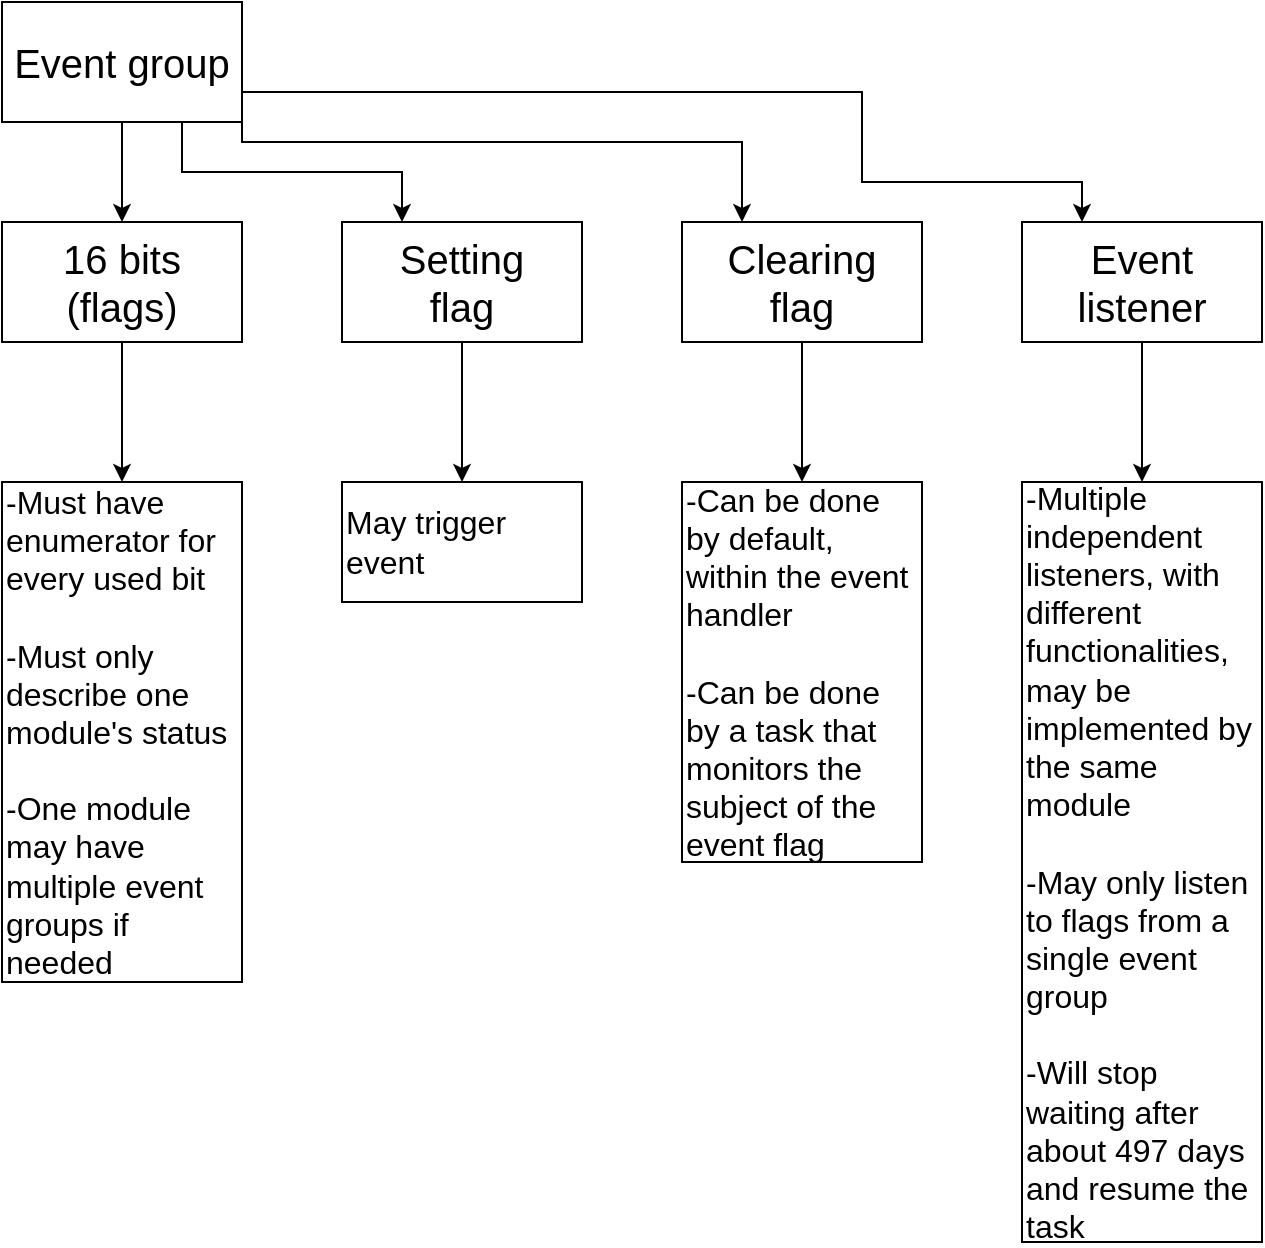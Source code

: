 <mxfile version="14.9.4" type="gitlab" pages="4">
  <diagram id="Y_pxN1ILBYRpmXnO8iiJ" name="Events">
    <mxGraphModel dx="1422" dy="737" grid="1" gridSize="10" guides="1" tooltips="1" connect="1" arrows="1" fold="1" page="1" pageScale="1" pageWidth="827" pageHeight="1169" math="0" shadow="0">
      <root>
        <mxCell id="0" />
        <mxCell id="1" parent="0" />
        <mxCell id="wJavUNHXdekB84u4CEjK-10" value="" style="edgeStyle=orthogonalEdgeStyle;rounded=0;orthogonalLoop=1;jettySize=auto;html=1;" parent="1" source="wJavUNHXdekB84u4CEjK-1" target="wJavUNHXdekB84u4CEjK-9" edge="1">
          <mxGeometry relative="1" as="geometry" />
        </mxCell>
        <mxCell id="wJavUNHXdekB84u4CEjK-13" style="edgeStyle=orthogonalEdgeStyle;rounded=0;orthogonalLoop=1;jettySize=auto;html=1;exitX=0.75;exitY=1;exitDx=0;exitDy=0;entryX=0.25;entryY=0;entryDx=0;entryDy=0;" parent="1" source="wJavUNHXdekB84u4CEjK-1" target="wJavUNHXdekB84u4CEjK-11" edge="1">
          <mxGeometry relative="1" as="geometry" />
        </mxCell>
        <mxCell id="wJavUNHXdekB84u4CEjK-15" style="edgeStyle=orthogonalEdgeStyle;rounded=0;orthogonalLoop=1;jettySize=auto;html=1;exitX=1;exitY=0.75;exitDx=0;exitDy=0;entryX=0.25;entryY=0;entryDx=0;entryDy=0;" parent="1" source="wJavUNHXdekB84u4CEjK-1" target="wJavUNHXdekB84u4CEjK-12" edge="1">
          <mxGeometry relative="1" as="geometry">
            <Array as="points">
              <mxPoint x="140" y="90" />
              <mxPoint x="390" y="90" />
            </Array>
          </mxGeometry>
        </mxCell>
        <mxCell id="wJavUNHXdekB84u4CEjK-1" value="&lt;font style=&quot;font-size: 20px&quot;&gt;Event group&lt;/font&gt;" style="rounded=0;whiteSpace=wrap;html=1;" parent="1" vertex="1">
          <mxGeometry x="20" y="20" width="120" height="60" as="geometry" />
        </mxCell>
        <mxCell id="wJavUNHXdekB84u4CEjK-22" value="" style="edgeStyle=orthogonalEdgeStyle;rounded=0;orthogonalLoop=1;jettySize=auto;html=1;" parent="1" source="wJavUNHXdekB84u4CEjK-9" target="wJavUNHXdekB84u4CEjK-21" edge="1">
          <mxGeometry relative="1" as="geometry" />
        </mxCell>
        <mxCell id="wJavUNHXdekB84u4CEjK-9" value="&lt;font style=&quot;font-size: 20px&quot;&gt;16 bits&lt;br&gt;(flags)&lt;/font&gt;" style="rounded=0;whiteSpace=wrap;html=1;" parent="1" vertex="1">
          <mxGeometry x="20" y="130" width="120" height="60" as="geometry" />
        </mxCell>
        <mxCell id="wJavUNHXdekB84u4CEjK-24" value="" style="edgeStyle=orthogonalEdgeStyle;rounded=0;orthogonalLoop=1;jettySize=auto;html=1;" parent="1" source="wJavUNHXdekB84u4CEjK-11" target="wJavUNHXdekB84u4CEjK-23" edge="1">
          <mxGeometry relative="1" as="geometry" />
        </mxCell>
        <mxCell id="wJavUNHXdekB84u4CEjK-11" value="&lt;span style=&quot;font-size: 20px&quot;&gt;Setting&lt;br&gt;flag&lt;/span&gt;" style="rounded=0;whiteSpace=wrap;html=1;" parent="1" vertex="1">
          <mxGeometry x="190" y="130" width="120" height="60" as="geometry" />
        </mxCell>
        <mxCell id="wJavUNHXdekB84u4CEjK-26" value="" style="edgeStyle=orthogonalEdgeStyle;rounded=0;orthogonalLoop=1;jettySize=auto;html=1;" parent="1" source="wJavUNHXdekB84u4CEjK-12" target="wJavUNHXdekB84u4CEjK-25" edge="1">
          <mxGeometry relative="1" as="geometry" />
        </mxCell>
        <mxCell id="wJavUNHXdekB84u4CEjK-12" value="&lt;span style=&quot;font-size: 20px&quot;&gt;Clearing&lt;br&gt;flag&lt;/span&gt;" style="rounded=0;whiteSpace=wrap;html=1;" parent="1" vertex="1">
          <mxGeometry x="360" y="130" width="120" height="60" as="geometry" />
        </mxCell>
        <mxCell id="wJavUNHXdekB84u4CEjK-28" value="" style="edgeStyle=orthogonalEdgeStyle;rounded=0;orthogonalLoop=1;jettySize=auto;html=1;" parent="1" source="wJavUNHXdekB84u4CEjK-17" target="wJavUNHXdekB84u4CEjK-27" edge="1">
          <mxGeometry relative="1" as="geometry" />
        </mxCell>
        <mxCell id="wJavUNHXdekB84u4CEjK-17" value="&lt;span style=&quot;font-size: 20px&quot;&gt;Event listener&lt;/span&gt;" style="rounded=0;whiteSpace=wrap;html=1;" parent="1" vertex="1">
          <mxGeometry x="530" y="130" width="120" height="60" as="geometry" />
        </mxCell>
        <mxCell id="wJavUNHXdekB84u4CEjK-20" value="" style="endArrow=classic;html=1;exitX=1;exitY=0.75;exitDx=0;exitDy=0;entryX=0.25;entryY=0;entryDx=0;entryDy=0;rounded=0;" parent="1" source="wJavUNHXdekB84u4CEjK-1" target="wJavUNHXdekB84u4CEjK-17" edge="1">
          <mxGeometry width="50" height="50" relative="1" as="geometry">
            <mxPoint x="450" y="90" as="sourcePoint" />
            <mxPoint x="500" y="40" as="targetPoint" />
            <Array as="points">
              <mxPoint x="450" y="65" />
              <mxPoint x="450" y="110" />
              <mxPoint x="560" y="110" />
            </Array>
          </mxGeometry>
        </mxCell>
        <mxCell id="wJavUNHXdekB84u4CEjK-21" value="&lt;span style=&quot;font-size: 16px&quot;&gt;-Must have enumerator for every used bit &lt;br&gt;&lt;br&gt;-Must only describe one module&#39;s status&lt;br&gt;&lt;br&gt;-One module may have multiple event groups if needed&lt;br&gt;&lt;/span&gt;" style="whiteSpace=wrap;html=1;rounded=0;align=left;" parent="1" vertex="1">
          <mxGeometry x="20" y="260" width="120" height="250" as="geometry" />
        </mxCell>
        <mxCell id="wJavUNHXdekB84u4CEjK-23" value="&lt;font style=&quot;font-size: 16px&quot;&gt;May trigger event&lt;/font&gt;" style="whiteSpace=wrap;html=1;rounded=0;align=left;" parent="1" vertex="1">
          <mxGeometry x="190" y="260" width="120" height="60" as="geometry" />
        </mxCell>
        <mxCell id="wJavUNHXdekB84u4CEjK-25" value="&lt;font style=&quot;font-size: 16px&quot;&gt;-Can be done by default, within the event handler&lt;br&gt;&lt;br&gt;-Can be done by a task that monitors the subject of the event flag&lt;/font&gt;" style="whiteSpace=wrap;html=1;rounded=0;align=left;" parent="1" vertex="1">
          <mxGeometry x="360" y="260" width="120" height="190" as="geometry" />
        </mxCell>
        <mxCell id="wJavUNHXdekB84u4CEjK-27" value="&lt;font style=&quot;font-size: 16px&quot;&gt;-Multiple independent listeners, with different functionalities, may be implemented by the same module&lt;br&gt;&lt;br&gt;-May only listen to flags from a single event group&lt;br&gt;&lt;br&gt;-Will stop waiting after about 497 days and resume the task&lt;/font&gt;" style="whiteSpace=wrap;html=1;rounded=0;align=left;" parent="1" vertex="1">
          <mxGeometry x="530" y="260" width="120" height="380" as="geometry" />
        </mxCell>
      </root>
    </mxGraphModel>
  </diagram>
  <diagram id="F8MjXj8G-FcpGllQ9cFI" name="Task types">
    <mxGraphModel dx="1422" dy="737" grid="1" gridSize="10" guides="1" tooltips="1" connect="1" arrows="1" fold="1" page="1" pageScale="1" pageWidth="827" pageHeight="1169" math="0" shadow="0">
      <root>
        <mxCell id="x7yuM1eXvy69jXL5wSdm-0" />
        <mxCell id="x7yuM1eXvy69jXL5wSdm-1" parent="x7yuM1eXvy69jXL5wSdm-0" />
        <mxCell id="x7yuM1eXvy69jXL5wSdm-2" value="" style="edgeStyle=orthogonalEdgeStyle;rounded=0;orthogonalLoop=1;jettySize=auto;html=1;" parent="x7yuM1eXvy69jXL5wSdm-1" source="x7yuM1eXvy69jXL5wSdm-7" target="x7yuM1eXvy69jXL5wSdm-8" edge="1">
          <mxGeometry relative="1" as="geometry" />
        </mxCell>
        <mxCell id="x7yuM1eXvy69jXL5wSdm-3" style="edgeStyle=orthogonalEdgeStyle;rounded=0;orthogonalLoop=1;jettySize=auto;html=1;exitX=0.75;exitY=1;exitDx=0;exitDy=0;entryX=0.25;entryY=0;entryDx=0;entryDy=0;" parent="x7yuM1eXvy69jXL5wSdm-1" source="x7yuM1eXvy69jXL5wSdm-7" target="x7yuM1eXvy69jXL5wSdm-9" edge="1">
          <mxGeometry relative="1" as="geometry" />
        </mxCell>
        <mxCell id="x7yuM1eXvy69jXL5wSdm-4" style="edgeStyle=orthogonalEdgeStyle;rounded=0;orthogonalLoop=1;jettySize=auto;html=1;exitX=1;exitY=1;exitDx=0;exitDy=0;entryX=0.25;entryY=0;entryDx=0;entryDy=0;" parent="x7yuM1eXvy69jXL5wSdm-1" source="x7yuM1eXvy69jXL5wSdm-7" target="x7yuM1eXvy69jXL5wSdm-10" edge="1">
          <mxGeometry relative="1" as="geometry">
            <Array as="points">
              <mxPoint x="140" y="100" />
              <mxPoint x="390" y="100" />
            </Array>
          </mxGeometry>
        </mxCell>
        <mxCell id="x7yuM1eXvy69jXL5wSdm-5" style="edgeStyle=orthogonalEdgeStyle;rounded=0;orthogonalLoop=1;jettySize=auto;html=1;exitX=1;exitY=0.75;exitDx=0;exitDy=0;entryX=0.25;entryY=0;entryDx=0;entryDy=0;" parent="x7yuM1eXvy69jXL5wSdm-1" source="x7yuM1eXvy69jXL5wSdm-7" target="x7yuM1eXvy69jXL5wSdm-11" edge="1">
          <mxGeometry relative="1" as="geometry" />
        </mxCell>
        <mxCell id="x7yuM1eXvy69jXL5wSdm-6" style="edgeStyle=orthogonalEdgeStyle;rounded=0;orthogonalLoop=1;jettySize=auto;html=1;exitX=1;exitY=0.5;exitDx=0;exitDy=0;entryX=0.25;entryY=0;entryDx=0;entryDy=0;" parent="x7yuM1eXvy69jXL5wSdm-1" source="x7yuM1eXvy69jXL5wSdm-7" target="x7yuM1eXvy69jXL5wSdm-12" edge="1">
          <mxGeometry relative="1" as="geometry" />
        </mxCell>
        <mxCell id="x7yuM1eXvy69jXL5wSdm-7" value="&lt;font style=&quot;font-size: 20px&quot;&gt;Task management&lt;/font&gt;" style="rounded=0;whiteSpace=wrap;html=1;" parent="x7yuM1eXvy69jXL5wSdm-1" vertex="1">
          <mxGeometry x="20" y="20" width="120" height="60" as="geometry" />
        </mxCell>
        <mxCell id="x7yuM1eXvy69jXL5wSdm-8" value="&lt;div style=&quot;text-align: left ; font-size: 16px&quot;&gt;&lt;span&gt;&lt;font style=&quot;font-size: 16px&quot;&gt;List all created tasks (including OS tasks)&lt;/font&gt;&lt;/span&gt;&lt;/div&gt;&lt;div style=&quot;text-align: left ; font-size: 16px&quot;&gt;&lt;span&gt;&lt;font style=&quot;font-size: 16px&quot;&gt;For debugging only!!!&lt;/font&gt;&lt;/span&gt;&lt;/div&gt;" style="whiteSpace=wrap;html=1;rounded=0;" parent="x7yuM1eXvy69jXL5wSdm-1" vertex="1">
          <mxGeometry x="20" y="140" width="120" height="110" as="geometry" />
        </mxCell>
        <mxCell id="x7yuM1eXvy69jXL5wSdm-9" value="&lt;font style=&quot;font-size: 16px&quot;&gt;Use list (hash map?) of tasks to track all created tasks&lt;/font&gt;" style="rounded=0;whiteSpace=wrap;html=1;align=left;" parent="x7yuM1eXvy69jXL5wSdm-1" vertex="1">
          <mxGeometry x="190" y="140" width="120" height="110" as="geometry" />
        </mxCell>
        <mxCell id="x7yuM1eXvy69jXL5wSdm-10" value="&lt;font style=&quot;font-size: 16px&quot;&gt;Suspend task to prevent it from running&lt;/font&gt;" style="rounded=0;whiteSpace=wrap;html=1;align=left;" parent="x7yuM1eXvy69jXL5wSdm-1" vertex="1">
          <mxGeometry x="360" y="140" width="120" height="110" as="geometry" />
        </mxCell>
        <mxCell id="x7yuM1eXvy69jXL5wSdm-11" value="&lt;font style=&quot;font-size: 16px&quot;&gt;Resume a suspended task&lt;/font&gt;" style="rounded=0;whiteSpace=wrap;html=1;align=left;" parent="x7yuM1eXvy69jXL5wSdm-1" vertex="1">
          <mxGeometry x="530" y="140" width="120" height="110" as="geometry" />
        </mxCell>
        <mxCell id="x7yuM1eXvy69jXL5wSdm-12" value="&lt;font style=&quot;font-size: 16px&quot;&gt;Delay a task until the specified date&lt;/font&gt;" style="rounded=0;whiteSpace=wrap;html=1;align=left;" parent="x7yuM1eXvy69jXL5wSdm-1" vertex="1">
          <mxGeometry x="700" y="140" width="120" height="110" as="geometry" />
        </mxCell>
      </root>
    </mxGraphModel>
  </diagram>
  <diagram id="5SZDruN4bG2jB-YfMIYn" name="Task cycles">
    <mxGraphModel dx="1422" dy="794" grid="1" gridSize="10" guides="1" tooltips="1" connect="1" arrows="1" fold="1" page="1" pageScale="1" pageWidth="827" pageHeight="1169" math="0" shadow="0">
      <root>
        <mxCell id="HjfyE_hwotVALNTyhEqs-0" />
        <mxCell id="HjfyE_hwotVALNTyhEqs-1" parent="HjfyE_hwotVALNTyhEqs-0" />
        <mxCell id="HjfyE_hwotVALNTyhEqs-2" value="" style="edgeStyle=orthogonalEdgeStyle;rounded=0;orthogonalLoop=1;jettySize=auto;html=1;" parent="HjfyE_hwotVALNTyhEqs-1" source="HjfyE_hwotVALNTyhEqs-4" target="HjfyE_hwotVALNTyhEqs-67" edge="1">
          <mxGeometry relative="1" as="geometry" />
        </mxCell>
        <mxCell id="HjfyE_hwotVALNTyhEqs-3" value="Interrupt from RTOS" style="edgeLabel;html=1;align=center;verticalAlign=middle;resizable=0;points=[];" parent="HjfyE_hwotVALNTyhEqs-2" vertex="1" connectable="0">
          <mxGeometry x="-0.093" y="-1" relative="1" as="geometry">
            <mxPoint x="1" y="7" as="offset" />
          </mxGeometry>
        </mxCell>
        <mxCell id="HjfyE_hwotVALNTyhEqs-4" value="&lt;span style=&quot;font-size: 18px&quot;&gt;Wait until event bit set&lt;/span&gt;" style="rounded=0;whiteSpace=wrap;html=1;" parent="HjfyE_hwotVALNTyhEqs-1" vertex="1">
          <mxGeometry x="690" y="400" width="120" height="60" as="geometry" />
        </mxCell>
        <mxCell id="HjfyE_hwotVALNTyhEqs-5" value="&lt;font style=&quot;font-size: 20px&quot;&gt;Task types&lt;/font&gt;" style="rounded=0;whiteSpace=wrap;html=1;" parent="HjfyE_hwotVALNTyhEqs-1" vertex="1">
          <mxGeometry x="365" y="20" width="120" height="60" as="geometry" />
        </mxCell>
        <mxCell id="HjfyE_hwotVALNTyhEqs-6" value="" style="endArrow=classic;html=1;exitX=0;exitY=1;exitDx=0;exitDy=0;entryX=1;entryY=0;entryDx=0;entryDy=0;" parent="HjfyE_hwotVALNTyhEqs-1" source="HjfyE_hwotVALNTyhEqs-5" target="HjfyE_hwotVALNTyhEqs-7" edge="1">
          <mxGeometry width="50" height="50" relative="1" as="geometry">
            <mxPoint x="400" y="230" as="sourcePoint" />
            <mxPoint x="280" y="150" as="targetPoint" />
          </mxGeometry>
        </mxCell>
        <mxCell id="HjfyE_hwotVALNTyhEqs-7" value="&lt;font style=&quot;font-size: 20px&quot;&gt;Run once&lt;/font&gt;" style="rounded=0;whiteSpace=wrap;html=1;" parent="HjfyE_hwotVALNTyhEqs-1" vertex="1">
          <mxGeometry x="20" y="180" width="120" height="60" as="geometry" />
        </mxCell>
        <mxCell id="HjfyE_hwotVALNTyhEqs-8" value="&lt;font style=&quot;font-size: 20px&quot;&gt;Run once&lt;br&gt;(delayed)&lt;br&gt;&lt;/font&gt;" style="rounded=0;whiteSpace=wrap;html=1;" parent="HjfyE_hwotVALNTyhEqs-1" vertex="1">
          <mxGeometry x="190" y="180" width="120" height="60" as="geometry" />
        </mxCell>
        <mxCell id="HjfyE_hwotVALNTyhEqs-9" value="&lt;font style=&quot;font-size: 20px&quot;&gt;Run in loop&lt;/font&gt;" style="rounded=0;whiteSpace=wrap;html=1;" parent="HjfyE_hwotVALNTyhEqs-1" vertex="1">
          <mxGeometry x="365" y="180" width="120" height="60" as="geometry" />
        </mxCell>
        <mxCell id="HjfyE_hwotVALNTyhEqs-10" value="&lt;font style=&quot;font-size: 20px&quot;&gt;Run once&lt;br&gt;(critical)&lt;br&gt;&lt;/font&gt;" style="rounded=0;whiteSpace=wrap;html=1;" parent="HjfyE_hwotVALNTyhEqs-1" vertex="1">
          <mxGeometry x="530" y="180" width="120" height="60" as="geometry" />
        </mxCell>
        <mxCell id="HjfyE_hwotVALNTyhEqs-11" value="" style="endArrow=classic;html=1;exitX=0.75;exitY=1;exitDx=0;exitDy=0;entryX=0;entryY=0;entryDx=0;entryDy=0;" parent="HjfyE_hwotVALNTyhEqs-1" source="HjfyE_hwotVALNTyhEqs-5" target="HjfyE_hwotVALNTyhEqs-10" edge="1">
          <mxGeometry width="50" height="50" relative="1" as="geometry">
            <mxPoint x="375" y="90" as="sourcePoint" />
            <mxPoint x="240" y="190" as="targetPoint" />
          </mxGeometry>
        </mxCell>
        <mxCell id="HjfyE_hwotVALNTyhEqs-12" value="" style="endArrow=classic;html=1;exitX=0.25;exitY=1;exitDx=0;exitDy=0;entryX=0.5;entryY=0;entryDx=0;entryDy=0;" parent="HjfyE_hwotVALNTyhEqs-1" source="HjfyE_hwotVALNTyhEqs-5" target="HjfyE_hwotVALNTyhEqs-8" edge="1">
          <mxGeometry width="50" height="50" relative="1" as="geometry">
            <mxPoint x="385" y="100" as="sourcePoint" />
            <mxPoint x="250" y="200" as="targetPoint" />
          </mxGeometry>
        </mxCell>
        <mxCell id="HjfyE_hwotVALNTyhEqs-13" value="" style="endArrow=classic;html=1;exitX=0.5;exitY=1;exitDx=0;exitDy=0;entryX=0.5;entryY=0;entryDx=0;entryDy=0;" parent="HjfyE_hwotVALNTyhEqs-1" source="HjfyE_hwotVALNTyhEqs-5" target="HjfyE_hwotVALNTyhEqs-9" edge="1">
          <mxGeometry width="50" height="50" relative="1" as="geometry">
            <mxPoint x="395" y="110" as="sourcePoint" />
            <mxPoint x="260" y="210" as="targetPoint" />
          </mxGeometry>
        </mxCell>
        <mxCell id="HjfyE_hwotVALNTyhEqs-14" value="&lt;font style=&quot;font-size: 20px&quot;&gt;Task created&lt;/font&gt;" style="rounded=1;whiteSpace=wrap;html=1;" parent="HjfyE_hwotVALNTyhEqs-1" vertex="1">
          <mxGeometry x="20" y="290" width="120" height="60" as="geometry" />
        </mxCell>
        <mxCell id="HjfyE_hwotVALNTyhEqs-15" value="" style="endArrow=classic;html=1;exitX=0.5;exitY=1;exitDx=0;exitDy=0;entryX=0.5;entryY=0;entryDx=0;entryDy=0;" parent="HjfyE_hwotVALNTyhEqs-1" source="HjfyE_hwotVALNTyhEqs-7" target="HjfyE_hwotVALNTyhEqs-14" edge="1">
          <mxGeometry width="50" height="50" relative="1" as="geometry">
            <mxPoint x="315" y="120" as="sourcePoint" />
            <mxPoint x="180" y="220" as="targetPoint" />
          </mxGeometry>
        </mxCell>
        <mxCell id="HjfyE_hwotVALNTyhEqs-16" value="&lt;font style=&quot;font-size: 18px&quot;&gt;Function being&lt;br&gt;executed&lt;/font&gt;" style="rounded=0;whiteSpace=wrap;html=1;" parent="HjfyE_hwotVALNTyhEqs-1" vertex="1">
          <mxGeometry x="20" y="400" width="120" height="60" as="geometry" />
        </mxCell>
        <mxCell id="HjfyE_hwotVALNTyhEqs-17" value="" style="endArrow=classic;html=1;exitX=0.5;exitY=1;exitDx=0;exitDy=0;entryX=0.5;entryY=0;entryDx=0;entryDy=0;" parent="HjfyE_hwotVALNTyhEqs-1" source="HjfyE_hwotVALNTyhEqs-14" target="HjfyE_hwotVALNTyhEqs-16" edge="1">
          <mxGeometry width="50" height="50" relative="1" as="geometry">
            <mxPoint x="300" y="460" as="sourcePoint" />
            <mxPoint x="350" y="410" as="targetPoint" />
          </mxGeometry>
        </mxCell>
        <mxCell id="HjfyE_hwotVALNTyhEqs-18" value="&lt;font style=&quot;font-size: 18px&quot;&gt;Function ended&lt;/font&gt;" style="rounded=0;whiteSpace=wrap;html=1;" parent="HjfyE_hwotVALNTyhEqs-1" vertex="1">
          <mxGeometry x="20" y="510" width="120" height="60" as="geometry" />
        </mxCell>
        <mxCell id="HjfyE_hwotVALNTyhEqs-19" value="" style="endArrow=classic;html=1;exitX=0.5;exitY=1;exitDx=0;exitDy=0;entryX=0.5;entryY=0;entryDx=0;entryDy=0;" parent="HjfyE_hwotVALNTyhEqs-1" source="HjfyE_hwotVALNTyhEqs-16" target="HjfyE_hwotVALNTyhEqs-18" edge="1">
          <mxGeometry width="50" height="50" relative="1" as="geometry">
            <mxPoint x="350" y="520" as="sourcePoint" />
            <mxPoint x="400" y="470" as="targetPoint" />
          </mxGeometry>
        </mxCell>
        <mxCell id="HjfyE_hwotVALNTyhEqs-20" value="&lt;font style=&quot;font-size: 18px&quot;&gt;Task deletes itself&lt;/font&gt;" style="rounded=1;whiteSpace=wrap;html=1;" parent="HjfyE_hwotVALNTyhEqs-1" vertex="1">
          <mxGeometry x="20" y="620" width="120" height="60" as="geometry" />
        </mxCell>
        <mxCell id="HjfyE_hwotVALNTyhEqs-21" value="" style="endArrow=classic;html=1;exitX=0.5;exitY=1;exitDx=0;exitDy=0;entryX=0.5;entryY=0;entryDx=0;entryDy=0;" parent="HjfyE_hwotVALNTyhEqs-1" source="HjfyE_hwotVALNTyhEqs-18" target="HjfyE_hwotVALNTyhEqs-20" edge="1">
          <mxGeometry width="50" height="50" relative="1" as="geometry">
            <mxPoint x="110" y="590" as="sourcePoint" />
            <mxPoint x="440" y="650" as="targetPoint" />
          </mxGeometry>
        </mxCell>
        <mxCell id="HjfyE_hwotVALNTyhEqs-22" value="&lt;font style=&quot;font-size: 20px&quot;&gt;Event handler&lt;br&gt;&lt;/font&gt;" style="rounded=0;whiteSpace=wrap;html=1;" parent="HjfyE_hwotVALNTyhEqs-1" vertex="1">
          <mxGeometry x="690" y="180" width="120" height="60" as="geometry" />
        </mxCell>
        <mxCell id="HjfyE_hwotVALNTyhEqs-23" value="" style="endArrow=classic;html=1;exitX=1;exitY=1;exitDx=0;exitDy=0;entryX=0;entryY=0;entryDx=0;entryDy=0;" parent="HjfyE_hwotVALNTyhEqs-1" source="HjfyE_hwotVALNTyhEqs-5" target="HjfyE_hwotVALNTyhEqs-22" edge="1">
          <mxGeometry width="50" height="50" relative="1" as="geometry">
            <mxPoint x="630" y="80" as="sourcePoint" />
            <mxPoint x="385" y="190" as="targetPoint" />
          </mxGeometry>
        </mxCell>
        <mxCell id="HjfyE_hwotVALNTyhEqs-24" value="&lt;font style=&quot;font-size: 20px&quot;&gt;Task created&lt;/font&gt;" style="rounded=1;whiteSpace=wrap;html=1;" parent="HjfyE_hwotVALNTyhEqs-1" vertex="1">
          <mxGeometry x="190" y="290" width="120" height="60" as="geometry" />
        </mxCell>
        <mxCell id="HjfyE_hwotVALNTyhEqs-25" value="" style="endArrow=classic;html=1;exitX=0.5;exitY=1;exitDx=0;exitDy=0;entryX=0.5;entryY=0;entryDx=0;entryDy=0;" parent="HjfyE_hwotVALNTyhEqs-1" source="HjfyE_hwotVALNTyhEqs-8" target="HjfyE_hwotVALNTyhEqs-24" edge="1">
          <mxGeometry width="50" height="50" relative="1" as="geometry">
            <mxPoint x="250" y="265" as="sourcePoint" />
            <mxPoint x="350" y="245" as="targetPoint" />
          </mxGeometry>
        </mxCell>
        <mxCell id="HjfyE_hwotVALNTyhEqs-26" value="&lt;font style=&quot;font-size: 20px&quot;&gt;Task created&lt;/font&gt;" style="rounded=1;whiteSpace=wrap;html=1;" parent="HjfyE_hwotVALNTyhEqs-1" vertex="1">
          <mxGeometry x="365" y="290" width="120" height="60" as="geometry" />
        </mxCell>
        <mxCell id="HjfyE_hwotVALNTyhEqs-27" value="" style="endArrow=classic;html=1;exitX=0.5;exitY=1;exitDx=0;exitDy=0;entryX=0.5;entryY=0;entryDx=0;entryDy=0;" parent="HjfyE_hwotVALNTyhEqs-1" source="HjfyE_hwotVALNTyhEqs-9" target="HjfyE_hwotVALNTyhEqs-26" edge="1">
          <mxGeometry width="50" height="50" relative="1" as="geometry">
            <mxPoint x="430" y="265" as="sourcePoint" />
            <mxPoint x="530" y="245" as="targetPoint" />
          </mxGeometry>
        </mxCell>
        <mxCell id="HjfyE_hwotVALNTyhEqs-28" value="&lt;font style=&quot;font-size: 20px&quot;&gt;Task created&lt;/font&gt;" style="rounded=1;whiteSpace=wrap;html=1;" parent="HjfyE_hwotVALNTyhEqs-1" vertex="1">
          <mxGeometry x="530" y="290" width="120" height="60" as="geometry" />
        </mxCell>
        <mxCell id="HjfyE_hwotVALNTyhEqs-29" value="" style="endArrow=classic;html=1;entryX=0.5;entryY=0;entryDx=0;entryDy=0;exitX=0.5;exitY=1;exitDx=0;exitDy=0;" parent="HjfyE_hwotVALNTyhEqs-1" source="HjfyE_hwotVALNTyhEqs-10" target="HjfyE_hwotVALNTyhEqs-28" edge="1">
          <mxGeometry width="50" height="50" relative="1" as="geometry">
            <mxPoint x="620" y="260" as="sourcePoint" />
            <mxPoint x="690" y="220" as="targetPoint" />
          </mxGeometry>
        </mxCell>
        <mxCell id="HjfyE_hwotVALNTyhEqs-30" value="" style="edgeStyle=orthogonalEdgeStyle;rounded=0;orthogonalLoop=1;jettySize=auto;html=1;" parent="HjfyE_hwotVALNTyhEqs-1" source="HjfyE_hwotVALNTyhEqs-31" target="HjfyE_hwotVALNTyhEqs-4" edge="1">
          <mxGeometry relative="1" as="geometry" />
        </mxCell>
        <mxCell id="HjfyE_hwotVALNTyhEqs-31" value="&lt;font style=&quot;font-size: 20px&quot;&gt;Task created&lt;/font&gt;" style="rounded=1;whiteSpace=wrap;html=1;" parent="HjfyE_hwotVALNTyhEqs-1" vertex="1">
          <mxGeometry x="690" y="290" width="120" height="60" as="geometry" />
        </mxCell>
        <mxCell id="HjfyE_hwotVALNTyhEqs-32" value="" style="endArrow=classic;html=1;entryX=0.5;entryY=0;entryDx=0;entryDy=0;exitX=0.5;exitY=1;exitDx=0;exitDy=0;" parent="HjfyE_hwotVALNTyhEqs-1" source="HjfyE_hwotVALNTyhEqs-22" target="HjfyE_hwotVALNTyhEqs-31" edge="1">
          <mxGeometry width="50" height="50" relative="1" as="geometry">
            <mxPoint x="780" y="260" as="sourcePoint" />
            <mxPoint x="850" y="220" as="targetPoint" />
          </mxGeometry>
        </mxCell>
        <mxCell id="HjfyE_hwotVALNTyhEqs-33" value="" style="endArrow=classic;html=1;exitX=0.5;exitY=1;exitDx=0;exitDy=0;entryX=0.5;entryY=0;entryDx=0;entryDy=0;" parent="HjfyE_hwotVALNTyhEqs-1" source="HjfyE_hwotVALNTyhEqs-24" target="HjfyE_hwotVALNTyhEqs-36" edge="1">
          <mxGeometry width="50" height="50" relative="1" as="geometry">
            <mxPoint x="180" y="370" as="sourcePoint" />
            <mxPoint x="290" y="370" as="targetPoint" />
          </mxGeometry>
        </mxCell>
        <mxCell id="HjfyE_hwotVALNTyhEqs-34" value="" style="endArrow=classic;html=1;exitX=0.5;exitY=1;exitDx=0;exitDy=0;entryX=0.5;entryY=0;entryDx=0;entryDy=0;" parent="HjfyE_hwotVALNTyhEqs-1" source="HjfyE_hwotVALNTyhEqs-26" target="HjfyE_hwotVALNTyhEqs-43" edge="1">
          <mxGeometry width="50" height="50" relative="1" as="geometry">
            <mxPoint x="100" y="370" as="sourcePoint" />
            <mxPoint x="470" y="370" as="targetPoint" />
          </mxGeometry>
        </mxCell>
        <mxCell id="HjfyE_hwotVALNTyhEqs-35" value="" style="endArrow=classic;html=1;exitX=0.5;exitY=1;exitDx=0;exitDy=0;entryX=0.5;entryY=0;entryDx=0;entryDy=0;" parent="HjfyE_hwotVALNTyhEqs-1" source="HjfyE_hwotVALNTyhEqs-28" target="HjfyE_hwotVALNTyhEqs-60" edge="1">
          <mxGeometry width="50" height="50" relative="1" as="geometry">
            <mxPoint x="110" y="380" as="sourcePoint" />
            <mxPoint x="650" y="360" as="targetPoint" />
          </mxGeometry>
        </mxCell>
        <mxCell id="HjfyE_hwotVALNTyhEqs-36" value="&lt;span style=&quot;font-size: 18px&quot;&gt;Wait for specified time&lt;/span&gt;" style="rounded=0;whiteSpace=wrap;html=1;" parent="HjfyE_hwotVALNTyhEqs-1" vertex="1">
          <mxGeometry x="190" y="400" width="120" height="60" as="geometry" />
        </mxCell>
        <mxCell id="HjfyE_hwotVALNTyhEqs-37" value="&lt;font style=&quot;font-size: 18px&quot;&gt;Function being&lt;br&gt;executed&lt;/font&gt;" style="rounded=0;whiteSpace=wrap;html=1;" parent="HjfyE_hwotVALNTyhEqs-1" vertex="1">
          <mxGeometry x="190" y="510" width="120" height="60" as="geometry" />
        </mxCell>
        <mxCell id="HjfyE_hwotVALNTyhEqs-38" value="" style="endArrow=classic;html=1;entryX=0.5;entryY=0;entryDx=0;entryDy=0;exitX=0.5;exitY=1;exitDx=0;exitDy=0;" parent="HjfyE_hwotVALNTyhEqs-1" source="HjfyE_hwotVALNTyhEqs-36" target="HjfyE_hwotVALNTyhEqs-37" edge="1">
          <mxGeometry width="50" height="50" relative="1" as="geometry">
            <mxPoint x="280" y="480" as="sourcePoint" />
            <mxPoint x="520" y="520" as="targetPoint" />
          </mxGeometry>
        </mxCell>
        <mxCell id="HjfyE_hwotVALNTyhEqs-39" value="&lt;font style=&quot;font-size: 18px&quot;&gt;Function ended&lt;/font&gt;" style="rounded=0;whiteSpace=wrap;html=1;" parent="HjfyE_hwotVALNTyhEqs-1" vertex="1">
          <mxGeometry x="190" y="620" width="120" height="60" as="geometry" />
        </mxCell>
        <mxCell id="HjfyE_hwotVALNTyhEqs-40" value="" style="endArrow=classic;html=1;exitX=0.5;exitY=1;exitDx=0;exitDy=0;entryX=0.5;entryY=0;entryDx=0;entryDy=0;" parent="HjfyE_hwotVALNTyhEqs-1" source="HjfyE_hwotVALNTyhEqs-37" target="HjfyE_hwotVALNTyhEqs-39" edge="1">
          <mxGeometry width="50" height="50" relative="1" as="geometry">
            <mxPoint x="520" y="630" as="sourcePoint" />
            <mxPoint x="570" y="580" as="targetPoint" />
          </mxGeometry>
        </mxCell>
        <mxCell id="HjfyE_hwotVALNTyhEqs-41" value="&lt;font style=&quot;font-size: 18px&quot;&gt;Task deletes itself&lt;/font&gt;" style="rounded=1;whiteSpace=wrap;html=1;" parent="HjfyE_hwotVALNTyhEqs-1" vertex="1">
          <mxGeometry x="190" y="730" width="120" height="60" as="geometry" />
        </mxCell>
        <mxCell id="HjfyE_hwotVALNTyhEqs-42" value="" style="endArrow=classic;html=1;exitX=0.5;exitY=1;exitDx=0;exitDy=0;entryX=0.5;entryY=0;entryDx=0;entryDy=0;" parent="HjfyE_hwotVALNTyhEqs-1" source="HjfyE_hwotVALNTyhEqs-39" target="HjfyE_hwotVALNTyhEqs-41" edge="1">
          <mxGeometry width="50" height="50" relative="1" as="geometry">
            <mxPoint x="280" y="700" as="sourcePoint" />
            <mxPoint x="610" y="760" as="targetPoint" />
          </mxGeometry>
        </mxCell>
        <mxCell id="HjfyE_hwotVALNTyhEqs-43" value="&lt;font style=&quot;font-size: 18px&quot;&gt;Function being&lt;br&gt;executed&lt;/font&gt;" style="rounded=0;whiteSpace=wrap;html=1;" parent="HjfyE_hwotVALNTyhEqs-1" vertex="1">
          <mxGeometry x="365" y="400" width="120" height="60" as="geometry" />
        </mxCell>
        <mxCell id="HjfyE_hwotVALNTyhEqs-44" value="" style="edgeStyle=orthogonalEdgeStyle;rounded=0;orthogonalLoop=1;jettySize=auto;html=1;" parent="HjfyE_hwotVALNTyhEqs-1" source="HjfyE_hwotVALNTyhEqs-45" target="HjfyE_hwotVALNTyhEqs-48" edge="1">
          <mxGeometry relative="1" as="geometry">
            <Array as="points">
              <mxPoint x="425" y="600" />
              <mxPoint x="425" y="600" />
            </Array>
          </mxGeometry>
        </mxCell>
        <mxCell id="HjfyE_hwotVALNTyhEqs-45" value="&lt;font style=&quot;font-size: 18px&quot;&gt;Function ended&lt;/font&gt;" style="rounded=0;whiteSpace=wrap;html=1;" parent="HjfyE_hwotVALNTyhEqs-1" vertex="1">
          <mxGeometry x="365" y="510" width="120" height="60" as="geometry" />
        </mxCell>
        <mxCell id="HjfyE_hwotVALNTyhEqs-46" value="" style="endArrow=classic;html=1;entryX=0.5;entryY=0;entryDx=0;entryDy=0;exitX=0.5;exitY=1;exitDx=0;exitDy=0;" parent="HjfyE_hwotVALNTyhEqs-1" source="HjfyE_hwotVALNTyhEqs-43" target="HjfyE_hwotVALNTyhEqs-45" edge="1">
          <mxGeometry width="50" height="50" relative="1" as="geometry">
            <mxPoint x="450" y="480" as="sourcePoint" />
            <mxPoint x="745" y="470" as="targetPoint" />
          </mxGeometry>
        </mxCell>
        <mxCell id="HjfyE_hwotVALNTyhEqs-47" value="" style="edgeStyle=orthogonalEdgeStyle;rounded=0;orthogonalLoop=1;jettySize=auto;html=1;" parent="HjfyE_hwotVALNTyhEqs-1" source="HjfyE_hwotVALNTyhEqs-48" target="HjfyE_hwotVALNTyhEqs-55" edge="1">
          <mxGeometry relative="1" as="geometry" />
        </mxCell>
        <mxCell id="HjfyE_hwotVALNTyhEqs-48" value="&lt;span style=&quot;font-size: 18px&quot;&gt;Wait for specified time&lt;/span&gt;" style="rounded=0;whiteSpace=wrap;html=1;" parent="HjfyE_hwotVALNTyhEqs-1" vertex="1">
          <mxGeometry x="365" y="620" width="120" height="60" as="geometry" />
        </mxCell>
        <mxCell id="HjfyE_hwotVALNTyhEqs-49" value="" style="endArrow=classic;html=1;exitX=1;exitY=0.5;exitDx=0;exitDy=0;entryX=1;entryY=0.5;entryDx=0;entryDy=0;" parent="HjfyE_hwotVALNTyhEqs-1" source="HjfyE_hwotVALNTyhEqs-55" target="HjfyE_hwotVALNTyhEqs-43" edge="1">
          <mxGeometry width="50" height="50" relative="1" as="geometry">
            <mxPoint x="540" y="660" as="sourcePoint" />
            <mxPoint x="580" y="470" as="targetPoint" />
            <Array as="points">
              <mxPoint x="500" y="760" />
              <mxPoint x="500" y="430" />
            </Array>
          </mxGeometry>
        </mxCell>
        <mxCell id="HjfyE_hwotVALNTyhEqs-50" value="No" style="edgeLabel;html=1;align=center;verticalAlign=middle;resizable=0;points=[];" parent="HjfyE_hwotVALNTyhEqs-49" vertex="1" connectable="0">
          <mxGeometry x="-0.469" y="-1" relative="1" as="geometry">
            <mxPoint x="-21" y="69" as="offset" />
          </mxGeometry>
        </mxCell>
        <mxCell id="HjfyE_hwotVALNTyhEqs-51" value="Yields to other tasks" style="edgeLabel;html=1;align=center;verticalAlign=middle;resizable=0;points=[];rotation=-90;" parent="HjfyE_hwotVALNTyhEqs-49" vertex="1" connectable="0">
          <mxGeometry x="-0.145" y="-1" relative="1" as="geometry">
            <mxPoint as="offset" />
          </mxGeometry>
        </mxCell>
        <mxCell id="HjfyE_hwotVALNTyhEqs-52" value="Yields" style="edgeLabel;html=1;align=center;verticalAlign=middle;resizable=0;points=[];" parent="HjfyE_hwotVALNTyhEqs-49" vertex="1" connectable="0">
          <mxGeometry x="-0.585" y="-1" relative="1" as="geometry">
            <mxPoint x="-21" y="-78" as="offset" />
          </mxGeometry>
        </mxCell>
        <mxCell id="HjfyE_hwotVALNTyhEqs-53" value="Yields" style="edgeLabel;html=1;align=center;verticalAlign=middle;resizable=0;points=[];" parent="HjfyE_hwotVALNTyhEqs-49" vertex="1" connectable="0">
          <mxGeometry x="-0.535" relative="1" as="geometry">
            <mxPoint x="-190" y="-289" as="offset" />
          </mxGeometry>
        </mxCell>
        <mxCell id="HjfyE_hwotVALNTyhEqs-54" value="Yields" style="edgeLabel;html=1;align=center;verticalAlign=middle;resizable=0;points=[];" parent="HjfyE_hwotVALNTyhEqs-49" vertex="1" connectable="0">
          <mxGeometry x="0.538" y="1" relative="1" as="geometry">
            <mxPoint x="301" y="-98" as="offset" />
          </mxGeometry>
        </mxCell>
        <mxCell id="HjfyE_hwotVALNTyhEqs-55" value="&lt;font style=&quot;font-size: 15px&quot;&gt;Is task done?&lt;/font&gt;" style="rhombus;whiteSpace=wrap;html=1;rounded=0;" parent="HjfyE_hwotVALNTyhEqs-1" vertex="1">
          <mxGeometry x="363" y="720" width="125" height="80" as="geometry" />
        </mxCell>
        <mxCell id="HjfyE_hwotVALNTyhEqs-56" value="" style="endArrow=classic;html=1;exitX=0.5;exitY=1;exitDx=0;exitDy=0;entryX=0.5;entryY=0;entryDx=0;entryDy=0;" parent="HjfyE_hwotVALNTyhEqs-1" source="HjfyE_hwotVALNTyhEqs-55" target="HjfyE_hwotVALNTyhEqs-58" edge="1">
          <mxGeometry width="50" height="50" relative="1" as="geometry">
            <mxPoint x="280" y="970" as="sourcePoint" />
            <mxPoint x="410" y="850" as="targetPoint" />
          </mxGeometry>
        </mxCell>
        <mxCell id="HjfyE_hwotVALNTyhEqs-57" value="Yes" style="edgeLabel;html=1;align=center;verticalAlign=middle;resizable=0;points=[];" parent="HjfyE_hwotVALNTyhEqs-56" vertex="1" connectable="0">
          <mxGeometry x="-0.597" relative="1" as="geometry">
            <mxPoint as="offset" />
          </mxGeometry>
        </mxCell>
        <mxCell id="HjfyE_hwotVALNTyhEqs-58" value="&lt;font style=&quot;font-size: 18px&quot;&gt;Task deletes itself&lt;/font&gt;" style="rounded=1;whiteSpace=wrap;html=1;" parent="HjfyE_hwotVALNTyhEqs-1" vertex="1">
          <mxGeometry x="365.5" y="880" width="120" height="60" as="geometry" />
        </mxCell>
        <mxCell id="HjfyE_hwotVALNTyhEqs-59" value="" style="edgeStyle=orthogonalEdgeStyle;rounded=0;orthogonalLoop=1;jettySize=auto;html=1;" parent="HjfyE_hwotVALNTyhEqs-1" source="HjfyE_hwotVALNTyhEqs-60" target="HjfyE_hwotVALNTyhEqs-62" edge="1">
          <mxGeometry relative="1" as="geometry" />
        </mxCell>
        <mxCell id="HjfyE_hwotVALNTyhEqs-60" value="&lt;span style=&quot;font-size: 18px&quot;&gt;All other inputs disabled&lt;/span&gt;" style="rounded=0;whiteSpace=wrap;html=1;" parent="HjfyE_hwotVALNTyhEqs-1" vertex="1">
          <mxGeometry x="530" y="400" width="120" height="60" as="geometry" />
        </mxCell>
        <mxCell id="HjfyE_hwotVALNTyhEqs-61" value="" style="edgeStyle=orthogonalEdgeStyle;rounded=0;orthogonalLoop=1;jettySize=auto;html=1;" parent="HjfyE_hwotVALNTyhEqs-1" source="HjfyE_hwotVALNTyhEqs-62" target="HjfyE_hwotVALNTyhEqs-63" edge="1">
          <mxGeometry relative="1" as="geometry" />
        </mxCell>
        <mxCell id="HjfyE_hwotVALNTyhEqs-62" value="&lt;font style=&quot;font-size: 18px&quot;&gt;Function being&lt;br&gt;executed&lt;/font&gt;" style="rounded=0;whiteSpace=wrap;html=1;" parent="HjfyE_hwotVALNTyhEqs-1" vertex="1">
          <mxGeometry x="530" y="510" width="120" height="60" as="geometry" />
        </mxCell>
        <mxCell id="yCRd8VIb80W7WX0FoPzL-1" value="" style="edgeStyle=orthogonalEdgeStyle;rounded=0;orthogonalLoop=1;jettySize=auto;html=1;" edge="1" parent="HjfyE_hwotVALNTyhEqs-1" source="HjfyE_hwotVALNTyhEqs-63" target="yCRd8VIb80W7WX0FoPzL-0">
          <mxGeometry relative="1" as="geometry" />
        </mxCell>
        <mxCell id="HjfyE_hwotVALNTyhEqs-63" value="&lt;span style=&quot;font-size: 18px&quot;&gt;Function ended&lt;/span&gt;" style="rounded=0;whiteSpace=wrap;html=1;" parent="HjfyE_hwotVALNTyhEqs-1" vertex="1">
          <mxGeometry x="530" y="620" width="120" height="60" as="geometry" />
        </mxCell>
        <mxCell id="HjfyE_hwotVALNTyhEqs-64" value="&lt;font style=&quot;font-size: 18px&quot;&gt;Task deletes itself&lt;/font&gt;" style="rounded=1;whiteSpace=wrap;html=1;" parent="HjfyE_hwotVALNTyhEqs-1" vertex="1">
          <mxGeometry x="530" y="880" width="120" height="60" as="geometry" />
        </mxCell>
        <mxCell id="HjfyE_hwotVALNTyhEqs-66" value="" style="edgeStyle=orthogonalEdgeStyle;rounded=0;orthogonalLoop=1;jettySize=auto;html=1;" parent="HjfyE_hwotVALNTyhEqs-1" source="HjfyE_hwotVALNTyhEqs-67" target="HjfyE_hwotVALNTyhEqs-69" edge="1">
          <mxGeometry relative="1" as="geometry" />
        </mxCell>
        <mxCell id="HjfyE_hwotVALNTyhEqs-67" value="&lt;span style=&quot;font-size: 18px&quot;&gt;Function being executed&lt;/span&gt;" style="rounded=0;whiteSpace=wrap;html=1;" parent="HjfyE_hwotVALNTyhEqs-1" vertex="1">
          <mxGeometry x="690" y="510" width="120" height="60" as="geometry" />
        </mxCell>
        <mxCell id="HjfyE_hwotVALNTyhEqs-68" value="" style="edgeStyle=orthogonalEdgeStyle;rounded=0;orthogonalLoop=1;jettySize=auto;html=1;entryX=0;entryY=0.5;entryDx=0;entryDy=0;" parent="HjfyE_hwotVALNTyhEqs-1" source="HjfyE_hwotVALNTyhEqs-69" target="HjfyE_hwotVALNTyhEqs-4" edge="1">
          <mxGeometry relative="1" as="geometry">
            <mxPoint x="680" y="430" as="targetPoint" />
            <Array as="points">
              <mxPoint x="750" y="750" />
              <mxPoint x="670" y="750" />
              <mxPoint x="670" y="430" />
            </Array>
          </mxGeometry>
        </mxCell>
        <mxCell id="HjfyE_hwotVALNTyhEqs-69" value="&lt;span style=&quot;font-size: 18px&quot;&gt;Function ended&lt;/span&gt;" style="rounded=0;whiteSpace=wrap;html=1;" parent="HjfyE_hwotVALNTyhEqs-1" vertex="1">
          <mxGeometry x="690" y="620" width="120" height="60" as="geometry" />
        </mxCell>
        <mxCell id="yCRd8VIb80W7WX0FoPzL-2" value="" style="edgeStyle=orthogonalEdgeStyle;rounded=0;orthogonalLoop=1;jettySize=auto;html=1;" edge="1" parent="HjfyE_hwotVALNTyhEqs-1" source="yCRd8VIb80W7WX0FoPzL-0" target="HjfyE_hwotVALNTyhEqs-64">
          <mxGeometry relative="1" as="geometry" />
        </mxCell>
        <mxCell id="yCRd8VIb80W7WX0FoPzL-0" value="&lt;font style=&quot;font-size: 20px&quot;&gt;Inputs enabled&lt;/font&gt;" style="whiteSpace=wrap;html=1;rounded=0;" vertex="1" parent="HjfyE_hwotVALNTyhEqs-1">
          <mxGeometry x="530" y="730" width="120" height="60" as="geometry" />
        </mxCell>
      </root>
    </mxGraphModel>
  </diagram>
  <diagram id="Re-g7vIubVpKpR2vvBSc" name="Timers">
    <mxGraphModel dx="1422" dy="737" grid="1" gridSize="10" guides="1" tooltips="1" connect="1" arrows="1" fold="1" page="1" pageScale="1" pageWidth="827" pageHeight="1169" math="0" shadow="0">
      <root>
        <mxCell id="L0Hws2bYxN68aChq_PUS-0" />
        <mxCell id="L0Hws2bYxN68aChq_PUS-1" parent="L0Hws2bYxN68aChq_PUS-0" />
        <mxCell id="L0Hws2bYxN68aChq_PUS-2" value="" style="edgeStyle=orthogonalEdgeStyle;rounded=0;orthogonalLoop=1;jettySize=auto;html=1;" parent="L0Hws2bYxN68aChq_PUS-1" source="L0Hws2bYxN68aChq_PUS-4" target="L0Hws2bYxN68aChq_PUS-5" edge="1">
          <mxGeometry relative="1" as="geometry" />
        </mxCell>
        <mxCell id="L0Hws2bYxN68aChq_PUS-3" style="edgeStyle=orthogonalEdgeStyle;rounded=0;orthogonalLoop=1;jettySize=auto;html=1;exitX=0.75;exitY=1;exitDx=0;exitDy=0;entryX=0.25;entryY=0;entryDx=0;entryDy=0;" parent="L0Hws2bYxN68aChq_PUS-1" source="L0Hws2bYxN68aChq_PUS-4" target="L0Hws2bYxN68aChq_PUS-6" edge="1">
          <mxGeometry relative="1" as="geometry" />
        </mxCell>
        <mxCell id="L0Hws2bYxN68aChq_PUS-4" value="&lt;font style=&quot;font-size: 20px&quot;&gt;Timers&lt;/font&gt;" style="rounded=0;whiteSpace=wrap;html=1;" parent="L0Hws2bYxN68aChq_PUS-1" vertex="1">
          <mxGeometry x="20" y="20" width="120" height="60" as="geometry" />
        </mxCell>
        <mxCell id="L0Hws2bYxN68aChq_PUS-5" value="&lt;font style=&quot;font-size: 16px&quot;&gt;Run task with a delay before starting&lt;/font&gt;" style="whiteSpace=wrap;html=1;rounded=0;align=left;" parent="L0Hws2bYxN68aChq_PUS-1" vertex="1">
          <mxGeometry x="20" y="150" width="120" height="60" as="geometry" />
        </mxCell>
        <mxCell id="L0Hws2bYxN68aChq_PUS-6" value="&lt;font style=&quot;font-size: 16px&quot;&gt;Other uses should be avoided, since timers employ a predefined task with a fixed priority&lt;/font&gt;" style="rounded=0;whiteSpace=wrap;html=1;" parent="L0Hws2bYxN68aChq_PUS-1" vertex="1">
          <mxGeometry x="190" y="150" width="120" height="150" as="geometry" />
        </mxCell>
      </root>
    </mxGraphModel>
  </diagram>
</mxfile>
